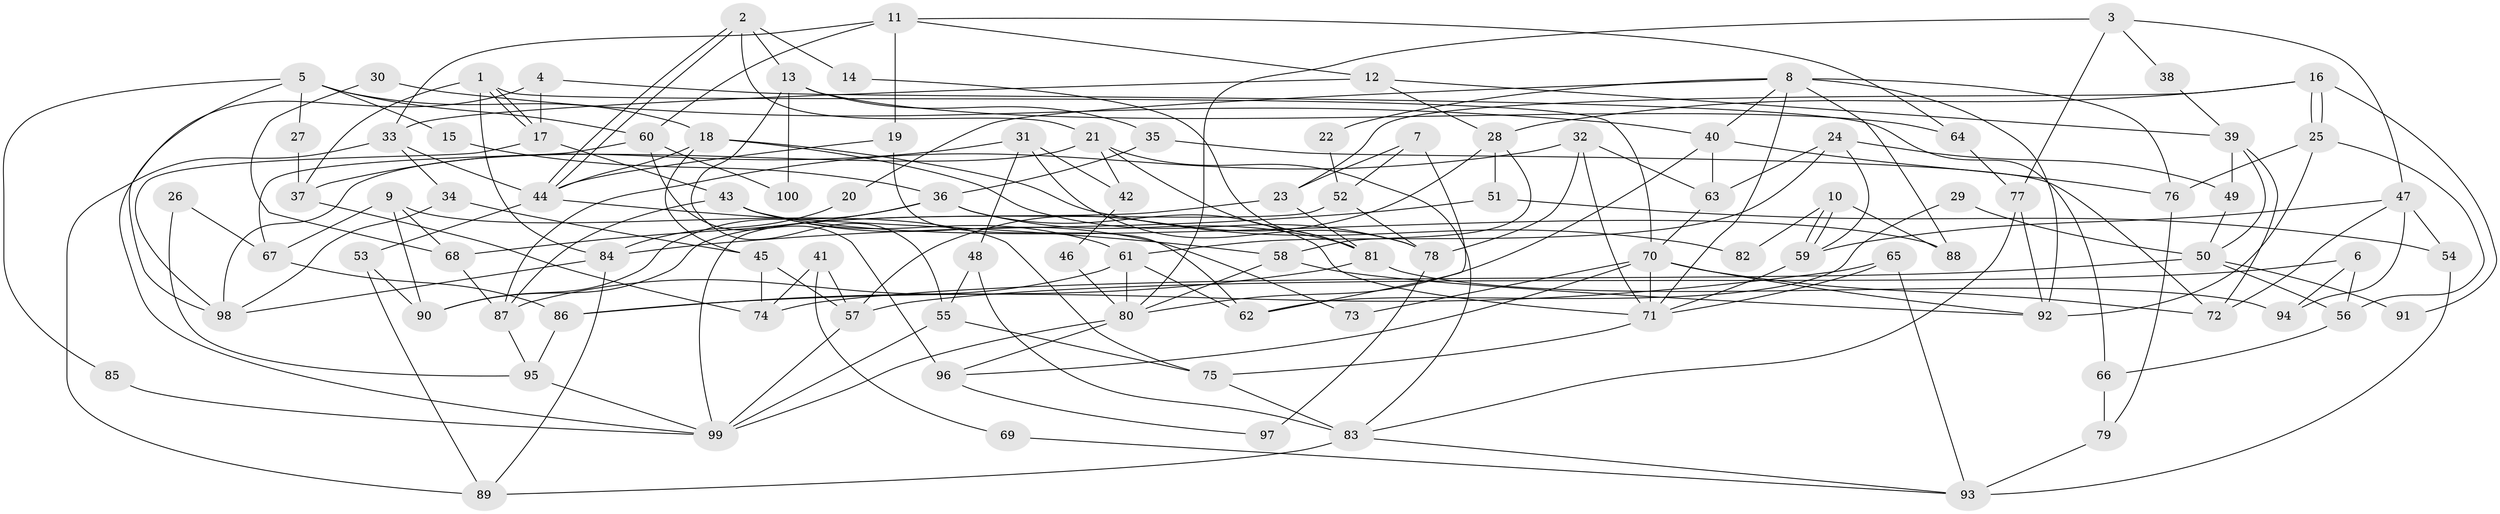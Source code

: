 // Generated by graph-tools (version 1.1) at 2025/38/02/21/25 10:38:59]
// undirected, 100 vertices, 200 edges
graph export_dot {
graph [start="1"]
  node [color=gray90,style=filled];
  1;
  2;
  3;
  4;
  5;
  6;
  7;
  8;
  9;
  10;
  11;
  12;
  13;
  14;
  15;
  16;
  17;
  18;
  19;
  20;
  21;
  22;
  23;
  24;
  25;
  26;
  27;
  28;
  29;
  30;
  31;
  32;
  33;
  34;
  35;
  36;
  37;
  38;
  39;
  40;
  41;
  42;
  43;
  44;
  45;
  46;
  47;
  48;
  49;
  50;
  51;
  52;
  53;
  54;
  55;
  56;
  57;
  58;
  59;
  60;
  61;
  62;
  63;
  64;
  65;
  66;
  67;
  68;
  69;
  70;
  71;
  72;
  73;
  74;
  75;
  76;
  77;
  78;
  79;
  80;
  81;
  82;
  83;
  84;
  85;
  86;
  87;
  88;
  89;
  90;
  91;
  92;
  93;
  94;
  95;
  96;
  97;
  98;
  99;
  100;
  1 -- 70;
  1 -- 17;
  1 -- 17;
  1 -- 37;
  1 -- 84;
  2 -- 44;
  2 -- 44;
  2 -- 21;
  2 -- 13;
  2 -- 14;
  3 -- 80;
  3 -- 47;
  3 -- 38;
  3 -- 77;
  4 -- 17;
  4 -- 99;
  4 -- 66;
  5 -- 98;
  5 -- 18;
  5 -- 15;
  5 -- 27;
  5 -- 60;
  5 -- 85;
  6 -- 56;
  6 -- 94;
  6 -- 57;
  7 -- 62;
  7 -- 52;
  7 -- 23;
  8 -- 40;
  8 -- 92;
  8 -- 20;
  8 -- 22;
  8 -- 71;
  8 -- 76;
  8 -- 88;
  9 -- 75;
  9 -- 90;
  9 -- 67;
  9 -- 68;
  10 -- 88;
  10 -- 59;
  10 -- 59;
  10 -- 82;
  11 -- 60;
  11 -- 64;
  11 -- 12;
  11 -- 19;
  11 -- 33;
  12 -- 33;
  12 -- 28;
  12 -- 39;
  13 -- 35;
  13 -- 55;
  13 -- 64;
  13 -- 100;
  14 -- 81;
  15 -- 36;
  16 -- 25;
  16 -- 25;
  16 -- 23;
  16 -- 28;
  16 -- 91;
  17 -- 43;
  17 -- 98;
  18 -- 44;
  18 -- 78;
  18 -- 45;
  18 -- 82;
  19 -- 44;
  19 -- 62;
  20 -- 84;
  21 -- 98;
  21 -- 83;
  21 -- 42;
  21 -- 81;
  22 -- 52;
  23 -- 81;
  23 -- 90;
  24 -- 59;
  24 -- 61;
  24 -- 49;
  24 -- 63;
  25 -- 76;
  25 -- 56;
  25 -- 92;
  26 -- 95;
  26 -- 67;
  27 -- 37;
  28 -- 51;
  28 -- 57;
  28 -- 58;
  29 -- 62;
  29 -- 50;
  30 -- 40;
  30 -- 68;
  31 -- 37;
  31 -- 48;
  31 -- 42;
  31 -- 78;
  32 -- 71;
  32 -- 87;
  32 -- 63;
  32 -- 78;
  33 -- 44;
  33 -- 34;
  33 -- 89;
  34 -- 45;
  34 -- 98;
  35 -- 36;
  35 -- 72;
  36 -- 81;
  36 -- 71;
  36 -- 68;
  36 -- 90;
  37 -- 74;
  38 -- 39;
  39 -- 50;
  39 -- 49;
  39 -- 72;
  40 -- 80;
  40 -- 63;
  40 -- 76;
  41 -- 74;
  41 -- 57;
  41 -- 69;
  42 -- 46;
  43 -- 61;
  43 -- 87;
  43 -- 73;
  43 -- 88;
  44 -- 53;
  44 -- 58;
  45 -- 57;
  45 -- 74;
  46 -- 80;
  47 -- 59;
  47 -- 72;
  47 -- 54;
  47 -- 94;
  48 -- 83;
  48 -- 55;
  49 -- 50;
  50 -- 56;
  50 -- 74;
  50 -- 91;
  51 -- 84;
  51 -- 54;
  52 -- 99;
  52 -- 78;
  53 -- 90;
  53 -- 89;
  54 -- 93;
  55 -- 75;
  55 -- 99;
  56 -- 66;
  57 -- 99;
  58 -- 80;
  58 -- 92;
  59 -- 71;
  60 -- 96;
  60 -- 67;
  60 -- 100;
  61 -- 80;
  61 -- 87;
  61 -- 62;
  63 -- 70;
  64 -- 77;
  65 -- 71;
  65 -- 93;
  65 -- 86;
  66 -- 79;
  67 -- 86;
  68 -- 87;
  69 -- 93;
  70 -- 92;
  70 -- 71;
  70 -- 72;
  70 -- 73;
  70 -- 96;
  71 -- 75;
  75 -- 83;
  76 -- 79;
  77 -- 92;
  77 -- 83;
  78 -- 97;
  79 -- 93;
  80 -- 99;
  80 -- 96;
  81 -- 86;
  81 -- 94;
  83 -- 89;
  83 -- 93;
  84 -- 98;
  84 -- 89;
  85 -- 99;
  86 -- 95;
  87 -- 95;
  95 -- 99;
  96 -- 97;
}
